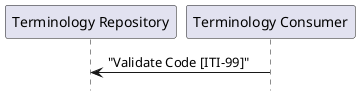 @startuml
hide footbox

participant "Terminology Repository" as Server 
participant "Terminology Consumer" as Client 

Server <- Client : "Validate Code [ITI-99]"
@enduml